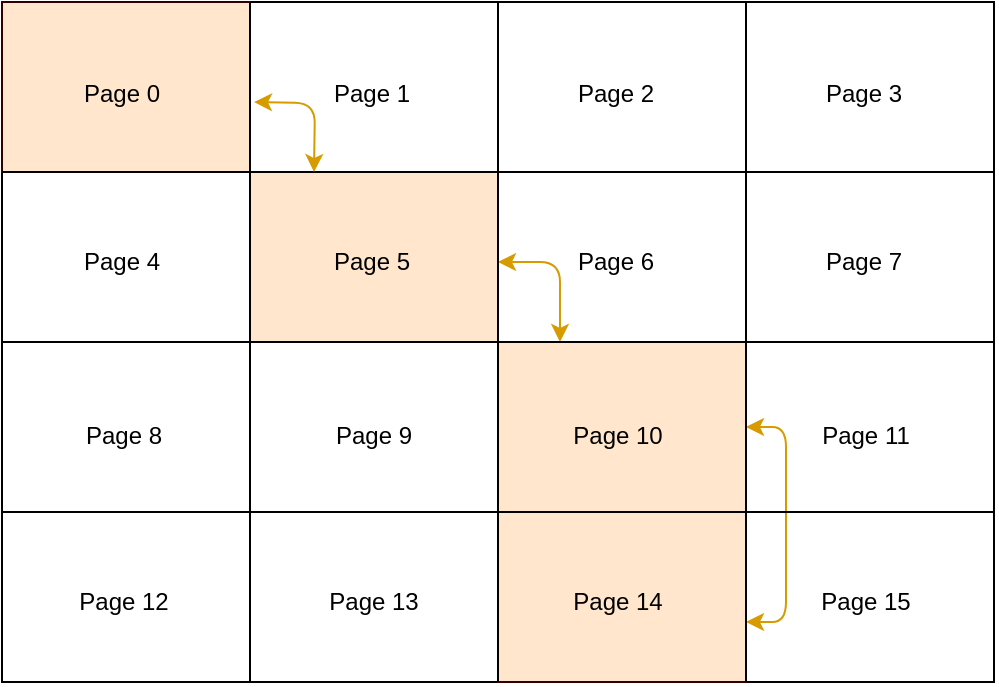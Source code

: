 <mxfile version="13.4.5" type="device"><diagram id="sNuw2OcnX7bzvmyTFN2z" name="第 1 页"><mxGraphModel dx="786" dy="603" grid="0" gridSize="10" guides="1" tooltips="1" connect="1" arrows="1" fold="1" page="1" pageScale="1" pageWidth="827" pageHeight="1169" math="0" shadow="0"><root><mxCell id="0"/><mxCell id="1" parent="0"/><mxCell id="FOyBAjqa6abWP4LGAHh0-2" value="" style="rounded=0;whiteSpace=wrap;html=1;" vertex="1" parent="1"><mxGeometry x="144" y="150" width="496" height="340" as="geometry"/></mxCell><mxCell id="FOyBAjqa6abWP4LGAHh0-32" style="edgeStyle=orthogonalEdgeStyle;rounded=1;orthogonalLoop=1;jettySize=auto;html=1;entryX=0.25;entryY=0;entryDx=0;entryDy=0;startArrow=classic;startFill=1;endArrow=classic;endFill=1;fillColor=#ffe6cc;strokeColor=#d79b00;" edge="1" parent="1" target="FOyBAjqa6abWP4LGAHh0-29"><mxGeometry relative="1" as="geometry"><mxPoint x="392" y="280" as="sourcePoint"/><Array as="points"><mxPoint x="423" y="280"/></Array></mxGeometry></mxCell><mxCell id="FOyBAjqa6abWP4LGAHh0-28" value="" style="rounded=0;whiteSpace=wrap;html=1;fillColor=#ffe6cc;strokeColor=#330000;" vertex="1" parent="1"><mxGeometry x="268" y="235" width="124" height="85" as="geometry"/></mxCell><mxCell id="FOyBAjqa6abWP4LGAHh0-33" style="edgeStyle=orthogonalEdgeStyle;rounded=1;orthogonalLoop=1;jettySize=auto;html=1;exitX=1;exitY=0.5;exitDx=0;exitDy=0;startArrow=classic;startFill=1;endArrow=classic;endFill=1;fillColor=#ffe6cc;strokeColor=#d79b00;" edge="1" parent="1" source="FOyBAjqa6abWP4LGAHh0-29"><mxGeometry relative="1" as="geometry"><mxPoint x="516" y="460" as="targetPoint"/><Array as="points"><mxPoint x="536" y="363"/><mxPoint x="536" y="460"/></Array></mxGeometry></mxCell><mxCell id="FOyBAjqa6abWP4LGAHh0-29" value="" style="rounded=0;whiteSpace=wrap;html=1;fillColor=#ffe6cc;strokeColor=#330000;" vertex="1" parent="1"><mxGeometry x="392" y="320" width="124" height="85" as="geometry"/></mxCell><mxCell id="FOyBAjqa6abWP4LGAHh0-30" value="" style="rounded=0;whiteSpace=wrap;html=1;fillColor=#ffe6cc;strokeColor=#330000;" vertex="1" parent="1"><mxGeometry x="392" y="405" width="124" height="85" as="geometry"/></mxCell><mxCell id="FOyBAjqa6abWP4LGAHh0-27" value="" style="rounded=0;whiteSpace=wrap;html=1;fillColor=#ffe6cc;strokeColor=#330000;" vertex="1" parent="1"><mxGeometry x="144" y="150" width="124" height="85" as="geometry"/></mxCell><mxCell id="FOyBAjqa6abWP4LGAHh0-3" value="" style="endArrow=none;html=1;exitX=0;exitY=0.25;exitDx=0;exitDy=0;entryX=1;entryY=0.25;entryDx=0;entryDy=0;" edge="1" parent="1" source="FOyBAjqa6abWP4LGAHh0-2" target="FOyBAjqa6abWP4LGAHh0-2"><mxGeometry width="50" height="50" relative="1" as="geometry"><mxPoint x="125" y="386" as="sourcePoint"/><mxPoint x="621" y="386" as="targetPoint"/></mxGeometry></mxCell><mxCell id="FOyBAjqa6abWP4LGAHh0-6" style="edgeStyle=orthogonalEdgeStyle;rounded=0;orthogonalLoop=1;jettySize=auto;html=1;exitX=1;exitY=0.75;exitDx=0;exitDy=0;entryX=0;entryY=0.75;entryDx=0;entryDy=0;endArrow=none;endFill=0;" edge="1" parent="1" source="FOyBAjqa6abWP4LGAHh0-2" target="FOyBAjqa6abWP4LGAHh0-2"><mxGeometry relative="1" as="geometry"><Array as="points"><mxPoint x="160" y="405"/><mxPoint x="160" y="405"/></Array></mxGeometry></mxCell><mxCell id="FOyBAjqa6abWP4LGAHh0-7" style="rounded=0;orthogonalLoop=1;jettySize=auto;html=1;exitX=0.25;exitY=0;exitDx=0;exitDy=0;entryX=0.25;entryY=1;entryDx=0;entryDy=0;endArrow=none;endFill=0;" edge="1" parent="1" source="FOyBAjqa6abWP4LGAHh0-2" target="FOyBAjqa6abWP4LGAHh0-2"><mxGeometry relative="1" as="geometry"/></mxCell><mxCell id="FOyBAjqa6abWP4LGAHh0-8" style="edgeStyle=none;rounded=0;orthogonalLoop=1;jettySize=auto;html=1;exitX=0.5;exitY=0;exitDx=0;exitDy=0;entryX=0.5;entryY=1;entryDx=0;entryDy=0;endArrow=none;endFill=0;" edge="1" parent="1" source="FOyBAjqa6abWP4LGAHh0-2" target="FOyBAjqa6abWP4LGAHh0-2"><mxGeometry relative="1" as="geometry"/></mxCell><mxCell id="FOyBAjqa6abWP4LGAHh0-9" style="edgeStyle=none;rounded=0;orthogonalLoop=1;jettySize=auto;html=1;exitX=0.75;exitY=0;exitDx=0;exitDy=0;entryX=0.75;entryY=1;entryDx=0;entryDy=0;endArrow=none;endFill=0;" edge="1" parent="1" source="FOyBAjqa6abWP4LGAHh0-2" target="FOyBAjqa6abWP4LGAHh0-2"><mxGeometry relative="1" as="geometry"/></mxCell><mxCell id="FOyBAjqa6abWP4LGAHh0-10" style="edgeStyle=none;rounded=0;orthogonalLoop=1;jettySize=auto;html=1;exitX=1;exitY=0.5;exitDx=0;exitDy=0;entryX=0;entryY=0.5;entryDx=0;entryDy=0;endArrow=none;endFill=0;" edge="1" parent="1" source="FOyBAjqa6abWP4LGAHh0-2" target="FOyBAjqa6abWP4LGAHh0-2"><mxGeometry relative="1" as="geometry"/></mxCell><mxCell id="FOyBAjqa6abWP4LGAHh0-11" value="Page 0" style="text;html=1;strokeColor=none;fillColor=none;align=center;verticalAlign=middle;whiteSpace=wrap;rounded=0;" vertex="1" parent="1"><mxGeometry x="179" y="186" width="50" height="20" as="geometry"/></mxCell><mxCell id="FOyBAjqa6abWP4LGAHh0-12" value="Page 1" style="text;html=1;strokeColor=none;fillColor=none;align=center;verticalAlign=middle;whiteSpace=wrap;rounded=0;" vertex="1" parent="1"><mxGeometry x="304" y="186" width="50" height="20" as="geometry"/></mxCell><mxCell id="FOyBAjqa6abWP4LGAHh0-13" value="Page 2" style="text;html=1;strokeColor=none;fillColor=none;align=center;verticalAlign=middle;whiteSpace=wrap;rounded=0;" vertex="1" parent="1"><mxGeometry x="426" y="186" width="50" height="20" as="geometry"/></mxCell><mxCell id="FOyBAjqa6abWP4LGAHh0-14" value="Page 3" style="text;html=1;strokeColor=none;fillColor=none;align=center;verticalAlign=middle;whiteSpace=wrap;rounded=0;" vertex="1" parent="1"><mxGeometry x="550" y="186" width="50" height="20" as="geometry"/></mxCell><mxCell id="FOyBAjqa6abWP4LGAHh0-15" value="Page 4" style="text;html=1;strokeColor=none;fillColor=none;align=center;verticalAlign=middle;whiteSpace=wrap;rounded=0;" vertex="1" parent="1"><mxGeometry x="179" y="270" width="50" height="20" as="geometry"/></mxCell><mxCell id="FOyBAjqa6abWP4LGAHh0-16" value="Page 5" style="text;html=1;strokeColor=none;fillColor=none;align=center;verticalAlign=middle;whiteSpace=wrap;rounded=0;" vertex="1" parent="1"><mxGeometry x="304" y="270" width="50" height="20" as="geometry"/></mxCell><mxCell id="FOyBAjqa6abWP4LGAHh0-17" value="Page 6" style="text;html=1;strokeColor=none;fillColor=none;align=center;verticalAlign=middle;whiteSpace=wrap;rounded=0;" vertex="1" parent="1"><mxGeometry x="426" y="270" width="50" height="20" as="geometry"/></mxCell><mxCell id="FOyBAjqa6abWP4LGAHh0-18" value="Page 7" style="text;html=1;strokeColor=none;fillColor=none;align=center;verticalAlign=middle;whiteSpace=wrap;rounded=0;" vertex="1" parent="1"><mxGeometry x="550" y="270" width="50" height="20" as="geometry"/></mxCell><mxCell id="FOyBAjqa6abWP4LGAHh0-19" value="Page 8" style="text;html=1;strokeColor=none;fillColor=none;align=center;verticalAlign=middle;whiteSpace=wrap;rounded=0;" vertex="1" parent="1"><mxGeometry x="180" y="357" width="50" height="20" as="geometry"/></mxCell><mxCell id="FOyBAjqa6abWP4LGAHh0-20" value="Page 9" style="text;html=1;strokeColor=none;fillColor=none;align=center;verticalAlign=middle;whiteSpace=wrap;rounded=0;" vertex="1" parent="1"><mxGeometry x="305" y="357" width="50" height="20" as="geometry"/></mxCell><mxCell id="FOyBAjqa6abWP4LGAHh0-21" value="Page 10" style="text;html=1;strokeColor=none;fillColor=none;align=center;verticalAlign=middle;whiteSpace=wrap;rounded=0;" vertex="1" parent="1"><mxGeometry x="427" y="357" width="50" height="20" as="geometry"/></mxCell><mxCell id="FOyBAjqa6abWP4LGAHh0-22" value="Page 11" style="text;html=1;strokeColor=none;fillColor=none;align=center;verticalAlign=middle;whiteSpace=wrap;rounded=0;" vertex="1" parent="1"><mxGeometry x="551" y="357" width="50" height="20" as="geometry"/></mxCell><mxCell id="FOyBAjqa6abWP4LGAHh0-23" value="Page 12" style="text;html=1;strokeColor=none;fillColor=none;align=center;verticalAlign=middle;whiteSpace=wrap;rounded=0;" vertex="1" parent="1"><mxGeometry x="180" y="440" width="50" height="20" as="geometry"/></mxCell><mxCell id="FOyBAjqa6abWP4LGAHh0-24" value="Page 13" style="text;html=1;strokeColor=none;fillColor=none;align=center;verticalAlign=middle;whiteSpace=wrap;rounded=0;" vertex="1" parent="1"><mxGeometry x="305" y="440" width="50" height="20" as="geometry"/></mxCell><mxCell id="FOyBAjqa6abWP4LGAHh0-25" value="Page 14" style="text;html=1;strokeColor=none;fillColor=none;align=center;verticalAlign=middle;whiteSpace=wrap;rounded=0;" vertex="1" parent="1"><mxGeometry x="427" y="440" width="50" height="20" as="geometry"/></mxCell><mxCell id="FOyBAjqa6abWP4LGAHh0-26" value="Page 15" style="text;html=1;strokeColor=none;fillColor=none;align=center;verticalAlign=middle;whiteSpace=wrap;rounded=0;" vertex="1" parent="1"><mxGeometry x="551" y="440" width="50" height="20" as="geometry"/></mxCell><mxCell id="FOyBAjqa6abWP4LGAHh0-31" value="" style="endArrow=classic;html=1;edgeStyle=orthogonalEdgeStyle;startArrow=classic;startFill=1;fillColor=#ffe6cc;strokeColor=#d79b00;" edge="1" parent="1"><mxGeometry width="50" height="50" relative="1" as="geometry"><mxPoint x="270" y="200" as="sourcePoint"/><mxPoint x="300" y="235" as="targetPoint"/></mxGeometry></mxCell></root></mxGraphModel></diagram></mxfile>